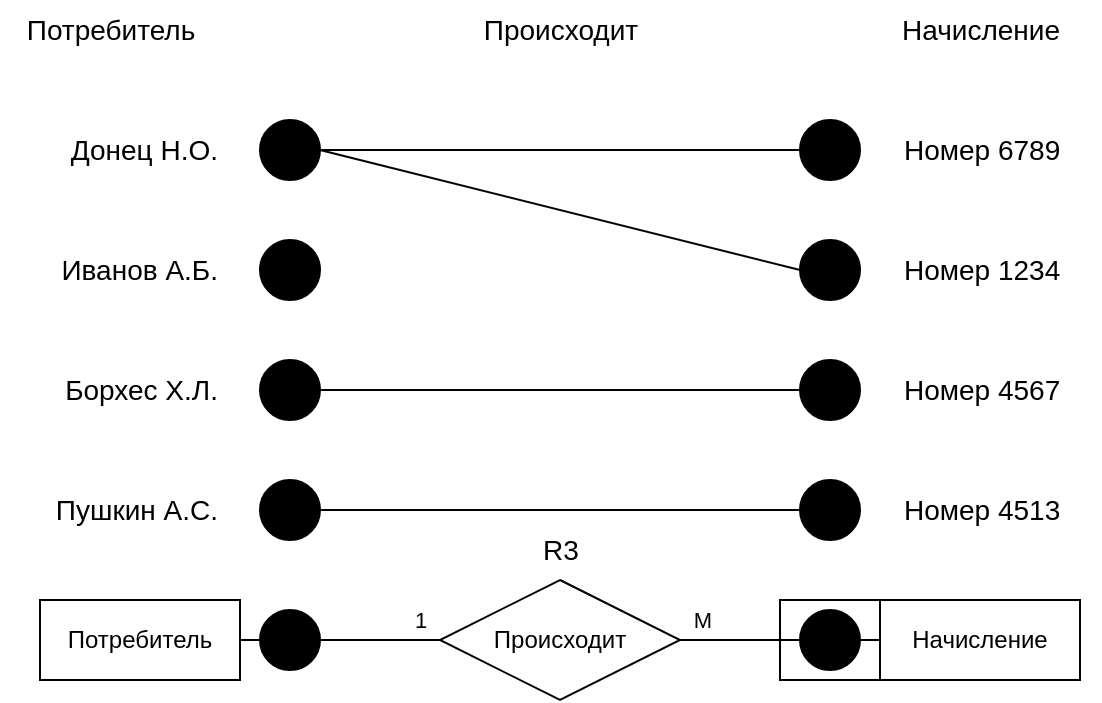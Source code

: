 <mxfile version="23.1.5" type="device">
  <diagram name="Страница — 1" id="sD7AYbrRMpH0NFCb4Lqt">
    <mxGraphModel dx="1434" dy="884" grid="1" gridSize="10" guides="1" tooltips="1" connect="1" arrows="1" fold="1" page="1" pageScale="1" pageWidth="827" pageHeight="1169" math="0" shadow="0">
      <root>
        <mxCell id="0" />
        <mxCell id="1" parent="0" />
        <mxCell id="PyZRf-cDLUBqdU33Cs7a-66" value="Потребитель" style="whiteSpace=wrap;html=1;align=center;gradientColor=none;" vertex="1" parent="1">
          <mxGeometry x="30" y="440" width="100" height="40" as="geometry" />
        </mxCell>
        <mxCell id="PyZRf-cDLUBqdU33Cs7a-67" style="edgeStyle=orthogonalEdgeStyle;rounded=0;orthogonalLoop=1;jettySize=auto;html=1;entryX=0;entryY=0.5;entryDx=0;entryDy=0;endArrow=none;endFill=0;" edge="1" parent="1" source="PyZRf-cDLUBqdU33Cs7a-73" target="PyZRf-cDLUBqdU33Cs7a-69">
          <mxGeometry relative="1" as="geometry" />
        </mxCell>
        <mxCell id="PyZRf-cDLUBqdU33Cs7a-68" value="Происходит" style="shape=rhombus;perimeter=rhombusPerimeter;whiteSpace=wrap;html=1;align=center;" vertex="1" parent="1">
          <mxGeometry x="230" y="430" width="120" height="60" as="geometry" />
        </mxCell>
        <mxCell id="PyZRf-cDLUBqdU33Cs7a-69" value="Начисление" style="whiteSpace=wrap;html=1;align=center;" vertex="1" parent="1">
          <mxGeometry x="450" y="440" width="100" height="40" as="geometry" />
        </mxCell>
        <mxCell id="PyZRf-cDLUBqdU33Cs7a-70" value="" style="endArrow=none;html=1;rounded=0;entryX=0;entryY=0.5;entryDx=0;entryDy=0;exitX=1;exitY=0.5;exitDx=0;exitDy=0;startArrow=none;startFill=0;endFill=0;" edge="1" parent="1" source="PyZRf-cDLUBqdU33Cs7a-76" target="PyZRf-cDLUBqdU33Cs7a-68">
          <mxGeometry relative="1" as="geometry">
            <mxPoint x="30" y="460" as="sourcePoint" />
            <mxPoint x="190" y="460" as="targetPoint" />
          </mxGeometry>
        </mxCell>
        <mxCell id="PyZRf-cDLUBqdU33Cs7a-71" value="" style="edgeStyle=orthogonalEdgeStyle;rounded=0;orthogonalLoop=1;jettySize=auto;html=1;entryX=0;entryY=0.5;entryDx=0;entryDy=0;endArrow=none;endFill=0;" edge="1" parent="1" source="PyZRf-cDLUBqdU33Cs7a-68" target="PyZRf-cDLUBqdU33Cs7a-73">
          <mxGeometry relative="1" as="geometry">
            <mxPoint x="350" y="460" as="sourcePoint" />
            <mxPoint x="450" y="460" as="targetPoint" />
          </mxGeometry>
        </mxCell>
        <mxCell id="PyZRf-cDLUBqdU33Cs7a-72" value="М" style="edgeLabel;html=1;align=center;verticalAlign=middle;resizable=0;points=[];" vertex="1" connectable="0" parent="PyZRf-cDLUBqdU33Cs7a-71">
          <mxGeometry x="-0.086" relative="1" as="geometry">
            <mxPoint x="-17" y="-10" as="offset" />
          </mxGeometry>
        </mxCell>
        <mxCell id="PyZRf-cDLUBqdU33Cs7a-73" value="" style="ellipse;whiteSpace=wrap;html=1;aspect=fixed;fillColor=#000000;" vertex="1" parent="1">
          <mxGeometry x="410" y="445" width="30" height="30" as="geometry" />
        </mxCell>
        <mxCell id="PyZRf-cDLUBqdU33Cs7a-74" value="" style="endArrow=none;html=1;rounded=0;entryX=0;entryY=0.5;entryDx=0;entryDy=0;exitX=1;exitY=0.5;exitDx=0;exitDy=0;startArrow=none;startFill=0;endFill=0;" edge="1" parent="1" source="PyZRf-cDLUBqdU33Cs7a-66" target="PyZRf-cDLUBqdU33Cs7a-76">
          <mxGeometry relative="1" as="geometry">
            <mxPoint x="130" y="460" as="sourcePoint" />
            <mxPoint x="230" y="460" as="targetPoint" />
          </mxGeometry>
        </mxCell>
        <mxCell id="PyZRf-cDLUBqdU33Cs7a-75" value="1" style="edgeLabel;html=1;align=center;verticalAlign=middle;resizable=0;points=[];" vertex="1" connectable="0" parent="PyZRf-cDLUBqdU33Cs7a-74">
          <mxGeometry x="-0.029" relative="1" as="geometry">
            <mxPoint x="85" y="-10" as="offset" />
          </mxGeometry>
        </mxCell>
        <mxCell id="PyZRf-cDLUBqdU33Cs7a-76" value="" style="ellipse;whiteSpace=wrap;html=1;aspect=fixed;fillColor=#000000;" vertex="1" parent="1">
          <mxGeometry x="140" y="445" width="30" height="30" as="geometry" />
        </mxCell>
        <mxCell id="PyZRf-cDLUBqdU33Cs7a-77" style="rounded=0;orthogonalLoop=1;jettySize=auto;html=1;entryX=0;entryY=0.5;entryDx=0;entryDy=0;endArrow=none;endFill=0;" edge="1" parent="1" source="PyZRf-cDLUBqdU33Cs7a-78" target="PyZRf-cDLUBqdU33Cs7a-84">
          <mxGeometry relative="1" as="geometry" />
        </mxCell>
        <mxCell id="PyZRf-cDLUBqdU33Cs7a-78" value="" style="ellipse;whiteSpace=wrap;html=1;aspect=fixed;fillColor=#000000;" vertex="1" parent="1">
          <mxGeometry x="140" y="380" width="30" height="30" as="geometry" />
        </mxCell>
        <mxCell id="PyZRf-cDLUBqdU33Cs7a-79" value="" style="ellipse;whiteSpace=wrap;html=1;aspect=fixed;fillColor=#000000;" vertex="1" parent="1">
          <mxGeometry x="140" y="320" width="30" height="30" as="geometry" />
        </mxCell>
        <mxCell id="PyZRf-cDLUBqdU33Cs7a-80" value="" style="ellipse;whiteSpace=wrap;html=1;aspect=fixed;fillColor=#000000;" vertex="1" parent="1">
          <mxGeometry x="140" y="260" width="30" height="30" as="geometry" />
        </mxCell>
        <mxCell id="PyZRf-cDLUBqdU33Cs7a-81" style="rounded=0;orthogonalLoop=1;jettySize=auto;html=1;entryX=0;entryY=0.5;entryDx=0;entryDy=0;endArrow=none;endFill=0;" edge="1" parent="1" source="PyZRf-cDLUBqdU33Cs7a-83" target="PyZRf-cDLUBqdU33Cs7a-88">
          <mxGeometry relative="1" as="geometry" />
        </mxCell>
        <mxCell id="PyZRf-cDLUBqdU33Cs7a-82" style="rounded=0;orthogonalLoop=1;jettySize=auto;html=1;exitX=1;exitY=0.5;exitDx=0;exitDy=0;entryX=0;entryY=0.5;entryDx=0;entryDy=0;endArrow=none;endFill=0;" edge="1" parent="1" source="PyZRf-cDLUBqdU33Cs7a-83" target="PyZRf-cDLUBqdU33Cs7a-87">
          <mxGeometry relative="1" as="geometry" />
        </mxCell>
        <mxCell id="PyZRf-cDLUBqdU33Cs7a-83" value="" style="ellipse;whiteSpace=wrap;html=1;aspect=fixed;fillColor=#000000;" vertex="1" parent="1">
          <mxGeometry x="140" y="200" width="30" height="30" as="geometry" />
        </mxCell>
        <mxCell id="PyZRf-cDLUBqdU33Cs7a-84" value="" style="ellipse;whiteSpace=wrap;html=1;aspect=fixed;fillColor=#000000;" vertex="1" parent="1">
          <mxGeometry x="410" y="380" width="30" height="30" as="geometry" />
        </mxCell>
        <mxCell id="PyZRf-cDLUBqdU33Cs7a-85" value="" style="ellipse;whiteSpace=wrap;html=1;aspect=fixed;fillColor=#000000;" vertex="1" parent="1">
          <mxGeometry x="410" y="320" width="30" height="30" as="geometry" />
        </mxCell>
        <mxCell id="PyZRf-cDLUBqdU33Cs7a-86" style="rounded=0;orthogonalLoop=1;jettySize=auto;html=1;entryX=1;entryY=0.5;entryDx=0;entryDy=0;endArrow=none;endFill=0;exitX=0;exitY=0.5;exitDx=0;exitDy=0;" edge="1" parent="1" source="PyZRf-cDLUBqdU33Cs7a-85" target="PyZRf-cDLUBqdU33Cs7a-79">
          <mxGeometry relative="1" as="geometry" />
        </mxCell>
        <mxCell id="PyZRf-cDLUBqdU33Cs7a-87" value="" style="ellipse;whiteSpace=wrap;html=1;aspect=fixed;fillColor=#000000;" vertex="1" parent="1">
          <mxGeometry x="410" y="260" width="30" height="30" as="geometry" />
        </mxCell>
        <mxCell id="PyZRf-cDLUBqdU33Cs7a-88" value="" style="ellipse;whiteSpace=wrap;html=1;aspect=fixed;fillColor=#000000;" vertex="1" parent="1">
          <mxGeometry x="410" y="200" width="30" height="30" as="geometry" />
        </mxCell>
        <mxCell id="PyZRf-cDLUBqdU33Cs7a-89" value="&lt;font style=&quot;font-size: 14px;&quot;&gt;Потребитель&lt;/font&gt;" style="text;html=1;align=center;verticalAlign=middle;resizable=0;points=[];autosize=1;strokeColor=none;fillColor=none;" vertex="1" parent="1">
          <mxGeometry x="10" y="140" width="110" height="30" as="geometry" />
        </mxCell>
        <mxCell id="PyZRf-cDLUBqdU33Cs7a-90" value="&lt;font style=&quot;font-size: 14px;&quot;&gt;Происходит&lt;/font&gt;" style="text;html=1;align=center;verticalAlign=middle;resizable=0;points=[];autosize=1;strokeColor=none;fillColor=none;" vertex="1" parent="1">
          <mxGeometry x="240" y="140" width="100" height="30" as="geometry" />
        </mxCell>
        <mxCell id="PyZRf-cDLUBqdU33Cs7a-91" value="&lt;font style=&quot;font-size: 14px;&quot;&gt;Начисление&lt;/font&gt;" style="text;html=1;align=center;verticalAlign=middle;resizable=0;points=[];autosize=1;strokeColor=none;fillColor=none;" vertex="1" parent="1">
          <mxGeometry x="450" y="140" width="100" height="30" as="geometry" />
        </mxCell>
        <mxCell id="PyZRf-cDLUBqdU33Cs7a-92" value="&lt;font style=&quot;font-size: 14px;&quot;&gt;Донец Н.О.&lt;/font&gt;" style="text;html=1;align=right;verticalAlign=middle;resizable=0;points=[];autosize=1;strokeColor=none;fillColor=none;" vertex="1" parent="1">
          <mxGeometry x="20" y="200" width="100" height="30" as="geometry" />
        </mxCell>
        <mxCell id="PyZRf-cDLUBqdU33Cs7a-93" value="&lt;span style=&quot;font-size: 14px;&quot;&gt;Иванов А.Б.&lt;/span&gt;" style="text;html=1;align=right;verticalAlign=middle;resizable=0;points=[];autosize=1;strokeColor=none;fillColor=none;" vertex="1" parent="1">
          <mxGeometry x="20" y="260" width="100" height="30" as="geometry" />
        </mxCell>
        <mxCell id="PyZRf-cDLUBqdU33Cs7a-94" value="&lt;font style=&quot;font-size: 14px;&quot;&gt;Борхес Х.Л.&lt;/font&gt;" style="text;html=1;align=right;verticalAlign=middle;resizable=0;points=[];autosize=1;strokeColor=none;fillColor=none;" vertex="1" parent="1">
          <mxGeometry x="20" y="320" width="100" height="30" as="geometry" />
        </mxCell>
        <mxCell id="PyZRf-cDLUBqdU33Cs7a-95" value="&lt;font style=&quot;font-size: 14px;&quot;&gt;Пушкин А.С.&lt;/font&gt;" style="text;html=1;align=right;verticalAlign=middle;resizable=0;points=[];autosize=1;strokeColor=none;fillColor=none;" vertex="1" parent="1">
          <mxGeometry x="20" y="380" width="100" height="30" as="geometry" />
        </mxCell>
        <mxCell id="PyZRf-cDLUBqdU33Cs7a-96" value="&lt;span style=&quot;font-size: 14px;&quot;&gt;Номер 6789&lt;/span&gt;" style="text;html=1;align=left;verticalAlign=middle;resizable=0;points=[];autosize=1;strokeColor=none;fillColor=none;" vertex="1" parent="1">
          <mxGeometry x="460" y="200" width="100" height="30" as="geometry" />
        </mxCell>
        <mxCell id="PyZRf-cDLUBqdU33Cs7a-97" value="&lt;span style=&quot;font-size: 14px;&quot;&gt;Номер 1234&lt;/span&gt;" style="text;html=1;align=left;verticalAlign=middle;resizable=0;points=[];autosize=1;strokeColor=none;fillColor=none;" vertex="1" parent="1">
          <mxGeometry x="460" y="260" width="100" height="30" as="geometry" />
        </mxCell>
        <mxCell id="PyZRf-cDLUBqdU33Cs7a-98" value="&lt;span style=&quot;font-size: 14px;&quot;&gt;Номер 4567&lt;/span&gt;" style="text;html=1;align=left;verticalAlign=middle;resizable=0;points=[];autosize=1;strokeColor=none;fillColor=none;" vertex="1" parent="1">
          <mxGeometry x="460" y="320" width="100" height="30" as="geometry" />
        </mxCell>
        <mxCell id="PyZRf-cDLUBqdU33Cs7a-99" value="&lt;span style=&quot;font-size: 14px;&quot;&gt;Номер 4513&lt;/span&gt;" style="text;html=1;align=left;verticalAlign=middle;resizable=0;points=[];autosize=1;strokeColor=none;fillColor=none;" vertex="1" parent="1">
          <mxGeometry x="460" y="380" width="100" height="30" as="geometry" />
        </mxCell>
        <mxCell id="PyZRf-cDLUBqdU33Cs7a-100" value="&lt;span style=&quot;font-size: 14px;&quot;&gt;R3&lt;/span&gt;" style="text;html=1;align=center;verticalAlign=middle;resizable=0;points=[];autosize=1;strokeColor=none;fillColor=none;" vertex="1" parent="1">
          <mxGeometry x="270" y="400" width="40" height="30" as="geometry" />
        </mxCell>
        <mxCell id="PyZRf-cDLUBqdU33Cs7a-101" value="" style="rounded=0;whiteSpace=wrap;html=1;fillColor=none;" vertex="1" parent="1">
          <mxGeometry x="400" y="440" width="50" height="40" as="geometry" />
        </mxCell>
      </root>
    </mxGraphModel>
  </diagram>
</mxfile>
